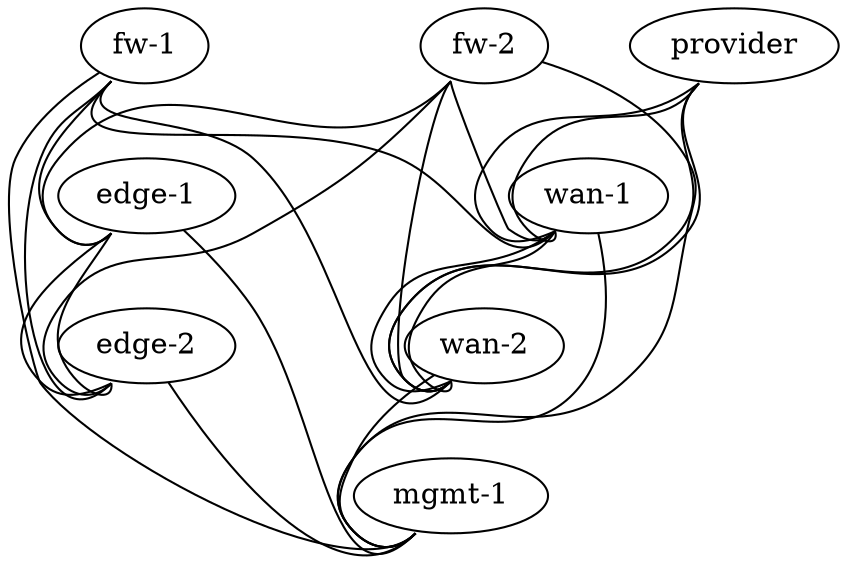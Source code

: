 graph vx {
 "fw-1" [function="exit" vagrant="eth1" os="CumulusCommunity/cumulus-vx" version="3.5.0" memory="768" config="./helper_scripts/config_fw-1.sh" ]
 "fw-2" [function="exit" vagrant="eth1" os="CumulusCommunity/cumulus-vx" version="3.5.0" memory="768" config="./helper_scripts/config_fw-2.sh" ]
 "edge-1" [function="edge" vagrant="eth1" os="CumulusCommunity/cumulus-vx" version="3.5.0" memory="768" config="./helper_scripts/config_switch.sh" ]
 "edge-2" [function="edge" vagrant="eth1" os="CumulusCommunity/cumulus-vx" version="3.5.0" memory="768" config="./helper_scripts/config_switch.sh" ]
 "wan-1" [function="edge" vagrant="eth1" os="CumulusCommunity/cumulus-vx" version="3.5.0" memory="768" config="./helper_scripts/config_switch.sh" ]
 "wan-2" [function="edge" vagrant="eth1" os="CumulusCommunity/cumulus-vx" version="3.5.0" memory="768" config="./helper_scripts/config_switch.sh" ]
 "mgmt-1" [function="mgmt" vagrant="eth1" os="CumulusCommunity/cumulus-vx" version="3.5.0" memory="768" config="./helper_scripts/config_mgmt_switch.sh" ]
 "provider" [function="fake"] 

 "provider":"swp1" -- "wan-1":"swp1"
 "provider":"swp2" -- "wan-2":"swp1"
 "provider":"swp3" -- "wan-1":"swp2"
 "provider":"swp4" -- "wan-2":"swp2"

 "fw-1":"swp0" -- "edge-1":"swp47"
 "fw-1":"swp1" -- "edge-2":"swp47"
 "fw-2":"swp0" -- "edge-1":"swp48"
 "fw-2":"swp1" -- "edge-2":"swp48"

 "fw-1":"swp2" -- "wan-1":"swp47"
 "fw-1":"swp3" -- "wan-2":"swp47"
 "fw-2":"swp2" -- "wan-1":"swp48"
 "fw-2":"swp3" -- "wan-2":"swp48"

 "edge-1":"swp53" -- "edge-2":"swp53"
 "edge-1":"swp54" -- "edge-2":"swp54"
 "wan-1":"swp51" -- "wan-2":"swp51"
 "wan-1":"swp52" -- "wan-2":"swp52"

 "edge-1":"eth0" -- "mgmt-1":"swp1"
 "edge-2":"eth0" -- "mgmt-1":"swp2"
 "wan-1":"eth0" -- "mgmt-1":"swp3"
 "wan-2":"eth0" -- "mgmt-1":"swp4"
 "fw-1":"eth0" -- "mgmt-1":"swp5"
 "fw-2":"eth0" -- "mgmt-1":"swp6"

}
